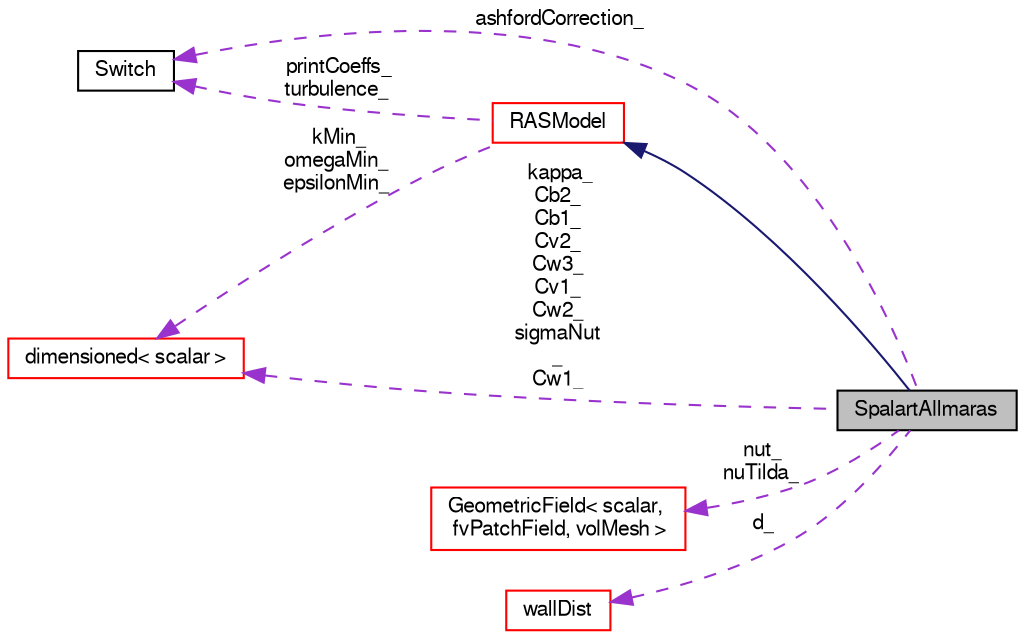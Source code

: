 digraph "SpalartAllmaras"
{
  bgcolor="transparent";
  edge [fontname="FreeSans",fontsize="10",labelfontname="FreeSans",labelfontsize="10"];
  node [fontname="FreeSans",fontsize="10",shape=record];
  rankdir="LR";
  Node19 [label="SpalartAllmaras",height=0.2,width=0.4,color="black", fillcolor="grey75", style="filled", fontcolor="black"];
  Node20 -> Node19 [dir="back",color="midnightblue",fontsize="10",style="solid",fontname="FreeSans"];
  Node20 [label="RASModel",height=0.2,width=0.4,color="red",URL="$a31074.html",tooltip="Abstract base class for incompressible turbulence models. "];
  Node95 -> Node20 [dir="back",color="darkorchid3",fontsize="10",style="dashed",label=" printCoeffs_\nturbulence_" ,fontname="FreeSans"];
  Node95 [label="Switch",height=0.2,width=0.4,color="black",URL="$a27626.html",tooltip="A simple wrapper around bool so that it can be read as a word: true/false, on/off, yes/no, y/n, t/f, or none. "];
  Node96 -> Node20 [dir="back",color="darkorchid3",fontsize="10",style="dashed",label=" kMin_\nomegaMin_\nepsilonMin_" ,fontname="FreeSans"];
  Node96 [label="dimensioned\< scalar \>",height=0.2,width=0.4,color="red",URL="$a26366.html"];
  Node98 -> Node19 [dir="back",color="darkorchid3",fontsize="10",style="dashed",label=" nut_\nnuTilda_" ,fontname="FreeSans"];
  Node98 [label="GeometricField\< scalar,\l fvPatchField, volMesh \>",height=0.2,width=0.4,color="red",URL="$a22434.html"];
  Node95 -> Node19 [dir="back",color="darkorchid3",fontsize="10",style="dashed",label=" ashfordCorrection_" ,fontname="FreeSans"];
  Node100 -> Node19 [dir="back",color="darkorchid3",fontsize="10",style="dashed",label=" d_" ,fontname="FreeSans"];
  Node100 [label="wallDist",height=0.2,width=0.4,color="red",URL="$a22898.html",tooltip="Specialisation of patchDist for wall distance calculation. "];
  Node96 -> Node19 [dir="back",color="darkorchid3",fontsize="10",style="dashed",label=" kappa_\nCb2_\nCb1_\nCv2_\nCw3_\nCv1_\nCw2_\nsigmaNut\l_\nCw1_" ,fontname="FreeSans"];
}
